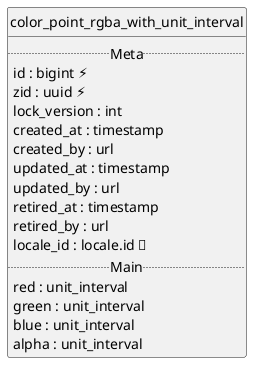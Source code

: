 @startuml uml
skinparam monochrome true
skinparam linetype ortho
hide circle

entity color_point_rgba_with_unit_interval {
  .. Meta ..
  id : bigint ⚡
  zid : uuid ⚡
  lock_version : int
  created_at : timestamp
  created_by : url
  updated_at : timestamp
  updated_by : url
  retired_at : timestamp
  retired_by : url
  locale_id : locale.id 🔑
  .. Main ..
  red : unit_interval
  green : unit_interval
  blue : unit_interval
  alpha : unit_interval
}

@enduml

